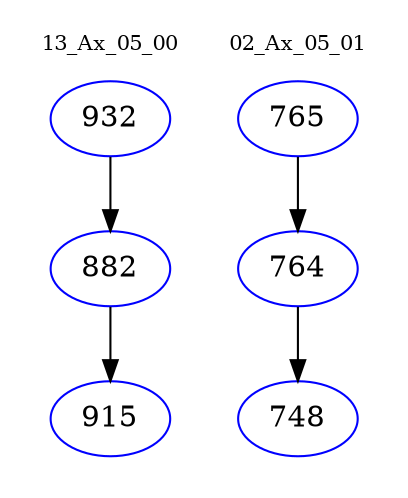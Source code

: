 digraph{
subgraph cluster_0 {
color = white
label = "13_Ax_05_00";
fontsize=10;
T0_932 [label="932", color="blue"]
T0_932 -> T0_882 [color="black"]
T0_882 [label="882", color="blue"]
T0_882 -> T0_915 [color="black"]
T0_915 [label="915", color="blue"]
}
subgraph cluster_1 {
color = white
label = "02_Ax_05_01";
fontsize=10;
T1_765 [label="765", color="blue"]
T1_765 -> T1_764 [color="black"]
T1_764 [label="764", color="blue"]
T1_764 -> T1_748 [color="black"]
T1_748 [label="748", color="blue"]
}
}

